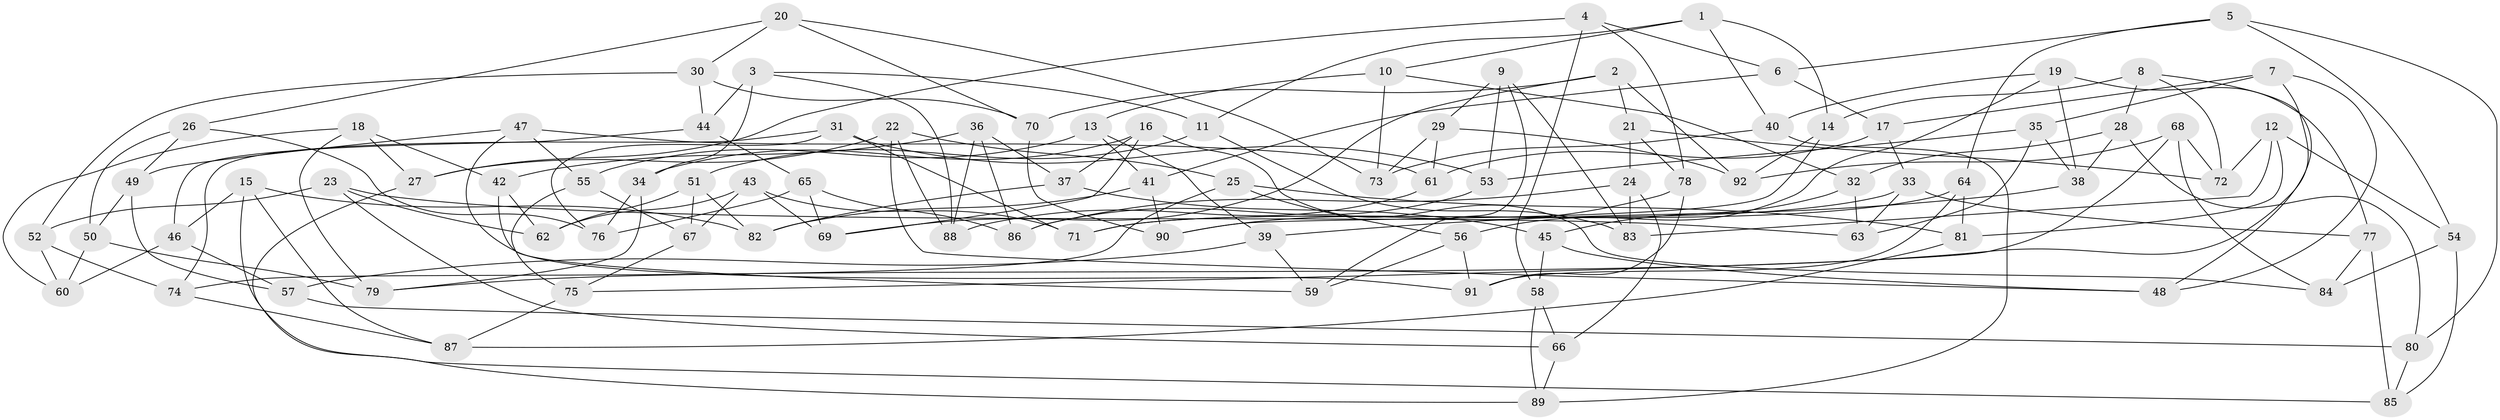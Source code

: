 // coarse degree distribution, {6: 0.07407407407407407, 9: 0.14814814814814814, 14: 0.037037037037037035, 13: 0.037037037037037035, 5: 0.07407407407407407, 10: 0.07407407407407407, 12: 0.037037037037037035, 7: 0.14814814814814814, 8: 0.14814814814814814, 4: 0.14814814814814814, 3: 0.037037037037037035, 2: 0.037037037037037035}
// Generated by graph-tools (version 1.1) at 2025/20/03/04/25 18:20:50]
// undirected, 92 vertices, 184 edges
graph export_dot {
graph [start="1"]
  node [color=gray90,style=filled];
  1;
  2;
  3;
  4;
  5;
  6;
  7;
  8;
  9;
  10;
  11;
  12;
  13;
  14;
  15;
  16;
  17;
  18;
  19;
  20;
  21;
  22;
  23;
  24;
  25;
  26;
  27;
  28;
  29;
  30;
  31;
  32;
  33;
  34;
  35;
  36;
  37;
  38;
  39;
  40;
  41;
  42;
  43;
  44;
  45;
  46;
  47;
  48;
  49;
  50;
  51;
  52;
  53;
  54;
  55;
  56;
  57;
  58;
  59;
  60;
  61;
  62;
  63;
  64;
  65;
  66;
  67;
  68;
  69;
  70;
  71;
  72;
  73;
  74;
  75;
  76;
  77;
  78;
  79;
  80;
  81;
  82;
  83;
  84;
  85;
  86;
  87;
  88;
  89;
  90;
  91;
  92;
  1 -- 11;
  1 -- 14;
  1 -- 10;
  1 -- 40;
  2 -- 69;
  2 -- 21;
  2 -- 70;
  2 -- 92;
  3 -- 11;
  3 -- 44;
  3 -- 34;
  3 -- 88;
  4 -- 58;
  4 -- 78;
  4 -- 27;
  4 -- 6;
  5 -- 80;
  5 -- 6;
  5 -- 64;
  5 -- 54;
  6 -- 41;
  6 -- 17;
  7 -- 48;
  7 -- 79;
  7 -- 35;
  7 -- 17;
  8 -- 28;
  8 -- 48;
  8 -- 14;
  8 -- 72;
  9 -- 59;
  9 -- 53;
  9 -- 29;
  9 -- 83;
  10 -- 13;
  10 -- 73;
  10 -- 32;
  11 -- 51;
  11 -- 83;
  12 -- 72;
  12 -- 54;
  12 -- 81;
  12 -- 83;
  13 -- 55;
  13 -- 39;
  13 -- 41;
  14 -- 90;
  14 -- 92;
  15 -- 82;
  15 -- 46;
  15 -- 87;
  15 -- 85;
  16 -- 37;
  16 -- 34;
  16 -- 69;
  16 -- 84;
  17 -- 33;
  17 -- 61;
  18 -- 60;
  18 -- 42;
  18 -- 27;
  18 -- 79;
  19 -- 40;
  19 -- 77;
  19 -- 38;
  19 -- 56;
  20 -- 73;
  20 -- 30;
  20 -- 26;
  20 -- 70;
  21 -- 78;
  21 -- 72;
  21 -- 24;
  22 -- 25;
  22 -- 88;
  22 -- 27;
  22 -- 48;
  23 -- 62;
  23 -- 63;
  23 -- 66;
  23 -- 52;
  24 -- 83;
  24 -- 66;
  24 -- 86;
  25 -- 56;
  25 -- 81;
  25 -- 74;
  26 -- 49;
  26 -- 76;
  26 -- 50;
  27 -- 89;
  28 -- 38;
  28 -- 80;
  28 -- 32;
  29 -- 61;
  29 -- 92;
  29 -- 73;
  30 -- 70;
  30 -- 44;
  30 -- 52;
  31 -- 53;
  31 -- 71;
  31 -- 74;
  31 -- 76;
  32 -- 63;
  32 -- 45;
  33 -- 63;
  33 -- 71;
  33 -- 77;
  34 -- 76;
  34 -- 79;
  35 -- 53;
  35 -- 38;
  35 -- 63;
  36 -- 37;
  36 -- 88;
  36 -- 86;
  36 -- 42;
  37 -- 45;
  37 -- 82;
  38 -- 39;
  39 -- 59;
  39 -- 57;
  40 -- 73;
  40 -- 89;
  41 -- 90;
  41 -- 82;
  42 -- 59;
  42 -- 62;
  43 -- 62;
  43 -- 67;
  43 -- 71;
  43 -- 69;
  44 -- 46;
  44 -- 65;
  45 -- 48;
  45 -- 58;
  46 -- 60;
  46 -- 57;
  47 -- 49;
  47 -- 91;
  47 -- 61;
  47 -- 55;
  49 -- 50;
  49 -- 57;
  50 -- 79;
  50 -- 60;
  51 -- 62;
  51 -- 82;
  51 -- 67;
  52 -- 74;
  52 -- 60;
  53 -- 86;
  54 -- 85;
  54 -- 84;
  55 -- 75;
  55 -- 67;
  56 -- 91;
  56 -- 59;
  57 -- 80;
  58 -- 89;
  58 -- 66;
  61 -- 88;
  64 -- 71;
  64 -- 91;
  64 -- 81;
  65 -- 86;
  65 -- 76;
  65 -- 69;
  66 -- 89;
  67 -- 75;
  68 -- 92;
  68 -- 72;
  68 -- 75;
  68 -- 84;
  70 -- 90;
  74 -- 87;
  75 -- 87;
  77 -- 84;
  77 -- 85;
  78 -- 91;
  78 -- 90;
  80 -- 85;
  81 -- 87;
}
